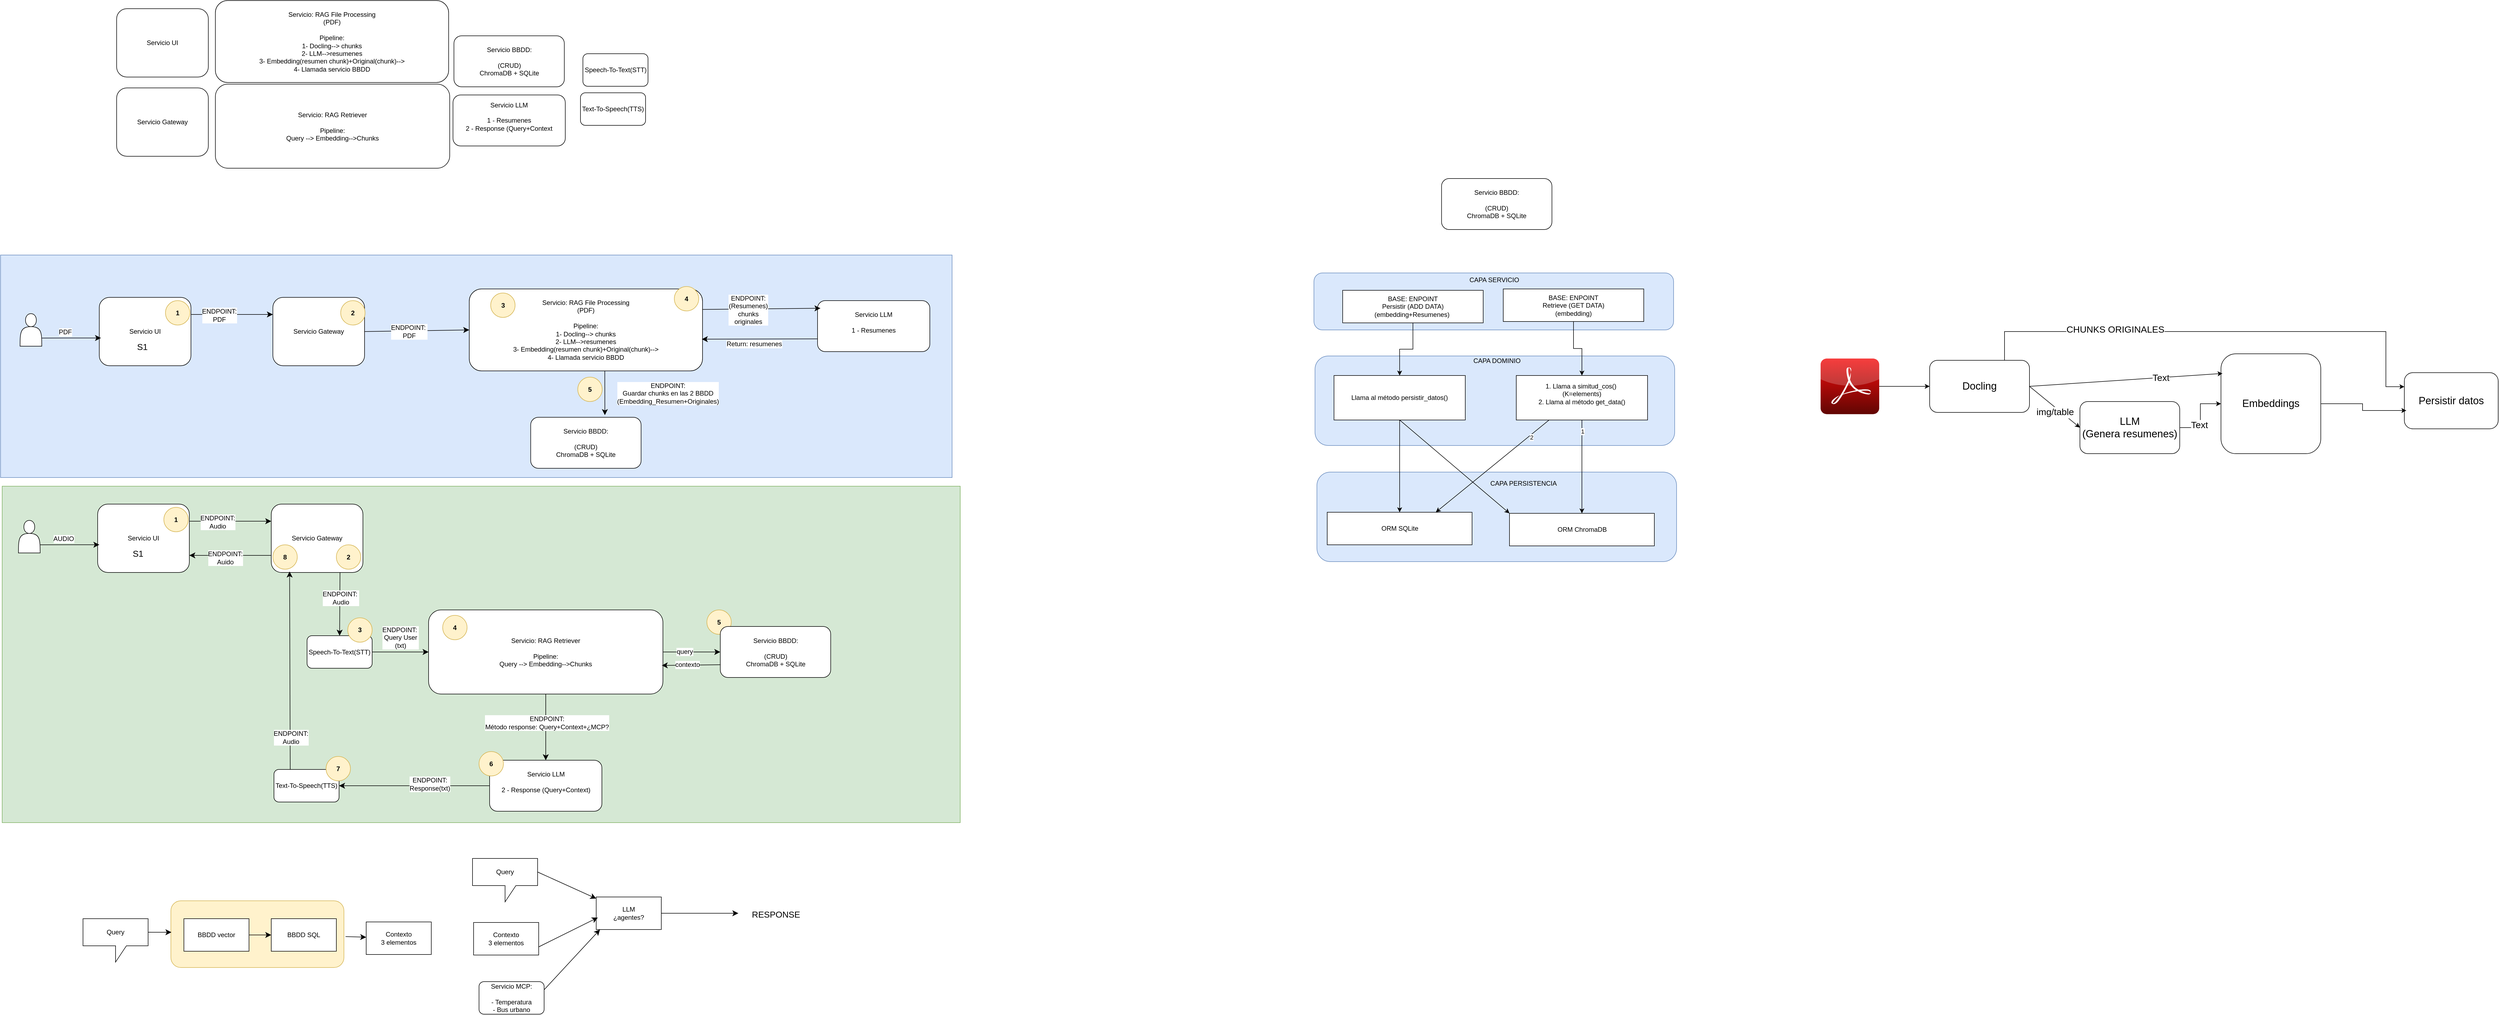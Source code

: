 <mxfile version="27.0.9">
  <diagram id="6TAiVtX3wmoiDkOb27XU" name="VOICE-RAG">
    <mxGraphModel dx="2783" dy="1704" grid="0" gridSize="10" guides="1" tooltips="1" connect="1" arrows="1" fold="1" page="0" pageScale="1" pageWidth="1169" pageHeight="827" math="0" shadow="0">
      <root>
        <mxCell id="0" />
        <mxCell id="1" parent="0" />
        <mxCell id="UU1U56LPJ-xcwm4XLIvG-14" value="" style="rounded=1;whiteSpace=wrap;html=1;fillColor=#dae8fc;strokeColor=#6c8ebf;" vertex="1" parent="1">
          <mxGeometry x="1941.5" y="119" width="663" height="165" as="geometry" />
        </mxCell>
        <mxCell id="UU1U56LPJ-xcwm4XLIvG-13" value="" style="rounded=1;whiteSpace=wrap;html=1;fillColor=#dae8fc;strokeColor=#6c8ebf;" vertex="1" parent="1">
          <mxGeometry x="1938" y="-95" width="663" height="165" as="geometry" />
        </mxCell>
        <mxCell id="UU1U56LPJ-xcwm4XLIvG-10" value="" style="rounded=1;whiteSpace=wrap;html=1;fillColor=#dae8fc;strokeColor=#6c8ebf;" vertex="1" parent="1">
          <mxGeometry x="1936" y="-248" width="663" height="105" as="geometry" />
        </mxCell>
        <mxCell id="UU1U56LPJ-xcwm4XLIvG-3" value="" style="rounded=0;whiteSpace=wrap;html=1;fillColor=#d5e8d4;strokeColor=#82b366;" vertex="1" parent="1">
          <mxGeometry x="-482" y="145" width="1766" height="620" as="geometry" />
        </mxCell>
        <mxCell id="UU1U56LPJ-xcwm4XLIvG-2" value="" style="rounded=0;whiteSpace=wrap;html=1;fillColor=#dae8fc;strokeColor=#6c8ebf;" vertex="1" parent="1">
          <mxGeometry x="-485" y="-281" width="1754" height="410" as="geometry" />
        </mxCell>
        <mxCell id="l8roIDjwj8IK9JrW9ge2-35" value="" style="rounded=1;whiteSpace=wrap;html=1;fillColor=#fff2cc;strokeColor=#d6b656;" parent="1" vertex="1">
          <mxGeometry x="-171" y="909" width="319" height="123" as="geometry" />
        </mxCell>
        <mxCell id="f8DOyf4mHyi-UcWIC6mE-85" style="edgeStyle=none;curved=1;rounded=0;orthogonalLoop=1;jettySize=auto;html=1;exitX=0.581;exitY=1.003;exitDx=0;exitDy=0;fontSize=12;startSize=8;endSize=8;exitPerimeter=0;" parent="1" source="l8roIDjwj8IK9JrW9ge2-1" edge="1">
          <mxGeometry relative="1" as="geometry">
            <mxPoint x="629" y="14" as="targetPoint" />
          </mxGeometry>
        </mxCell>
        <mxCell id="f8DOyf4mHyi-UcWIC6mE-86" value="ENDPOINT:&lt;br&gt;&lt;div&gt;Guardar chunks en las 2 BBDD&lt;/div&gt;&lt;div&gt;(Embedding_Resumen+Originales)&lt;/div&gt;" style="edgeLabel;html=1;align=center;verticalAlign=middle;resizable=0;points=[];fontSize=12;" parent="f8DOyf4mHyi-UcWIC6mE-85" vertex="1" connectable="0">
          <mxGeometry x="-0.276" y="2" relative="1" as="geometry">
            <mxPoint x="114" y="11" as="offset" />
          </mxGeometry>
        </mxCell>
        <mxCell id="l8roIDjwj8IK9JrW9ge2-1" value="Servicio: RAG File Processing&lt;br&gt;(PDF)&lt;br&gt;&lt;br&gt;Pipeline:&lt;br&gt;1- Docling--&amp;gt; chunks&lt;br&gt;2- LLM--&amp;gt;resumenes&lt;br&gt;3- Embedding(resumen chunk)+Original(chunk)--&amp;gt;&lt;br&gt;4- Llamada servicio BBDD" style="rounded=1;whiteSpace=wrap;html=1;" parent="1" vertex="1">
          <mxGeometry x="379" y="-218.5" width="430" height="151" as="geometry" />
        </mxCell>
        <mxCell id="f8DOyf4mHyi-UcWIC6mE-16" style="edgeStyle=none;curved=1;rounded=0;orthogonalLoop=1;jettySize=auto;html=1;exitX=1;exitY=0.5;exitDx=0;exitDy=0;entryX=0;entryY=0.5;entryDx=0;entryDy=0;fontSize=12;startSize=8;endSize=8;" parent="1" source="l8roIDjwj8IK9JrW9ge2-2" target="f8DOyf4mHyi-UcWIC6mE-47" edge="1">
          <mxGeometry relative="1" as="geometry" />
        </mxCell>
        <mxCell id="f8DOyf4mHyi-UcWIC6mE-52" value="query" style="edgeLabel;html=1;align=center;verticalAlign=middle;resizable=0;points=[];fontSize=12;" parent="f8DOyf4mHyi-UcWIC6mE-16" vertex="1" connectable="0">
          <mxGeometry x="-0.241" y="1" relative="1" as="geometry">
            <mxPoint as="offset" />
          </mxGeometry>
        </mxCell>
        <mxCell id="f8DOyf4mHyi-UcWIC6mE-27" style="edgeStyle=none;curved=1;rounded=0;orthogonalLoop=1;jettySize=auto;html=1;exitX=0.5;exitY=1;exitDx=0;exitDy=0;fontSize=12;startSize=8;endSize=8;" parent="1" source="l8roIDjwj8IK9JrW9ge2-2" target="f8DOyf4mHyi-UcWIC6mE-22" edge="1">
          <mxGeometry relative="1" as="geometry" />
        </mxCell>
        <mxCell id="f8DOyf4mHyi-UcWIC6mE-28" value="ENDPOINT:&lt;br&gt;Método response: Query+Context+¿MCP?" style="edgeLabel;html=1;align=center;verticalAlign=middle;resizable=0;points=[];fontSize=12;" parent="f8DOyf4mHyi-UcWIC6mE-27" vertex="1" connectable="0">
          <mxGeometry x="-0.414" y="2" relative="1" as="geometry">
            <mxPoint y="17" as="offset" />
          </mxGeometry>
        </mxCell>
        <mxCell id="l8roIDjwj8IK9JrW9ge2-2" value="Servicio: RAG Retriever&lt;br&gt;&lt;br&gt;Pipeline:&lt;br&gt;Query --&amp;gt; Embedding--&amp;gt;Chunks" style="rounded=1;whiteSpace=wrap;html=1;" parent="1" vertex="1">
          <mxGeometry x="304" y="373" width="432" height="155" as="geometry" />
        </mxCell>
        <mxCell id="l8roIDjwj8IK9JrW9ge2-9" value="Servicio BBDD:&lt;br&gt;&lt;br&gt;(CRUD)&lt;br&gt;ChromaDB + SQLite" style="rounded=1;whiteSpace=wrap;html=1;" parent="1" vertex="1">
          <mxGeometry x="492.25" y="18" width="203.5" height="94" as="geometry" />
        </mxCell>
        <mxCell id="l8roIDjwj8IK9JrW9ge2-26" style="edgeStyle=none;curved=1;rounded=0;orthogonalLoop=1;jettySize=auto;html=1;exitX=1;exitY=0.5;exitDx=0;exitDy=0;fontSize=12;startSize=8;endSize=8;" parent="1" source="l8roIDjwj8IK9JrW9ge2-19" edge="1">
          <mxGeometry relative="1" as="geometry">
            <mxPoint x="875" y="932" as="targetPoint" />
          </mxGeometry>
        </mxCell>
        <mxCell id="l8roIDjwj8IK9JrW9ge2-19" value="LLM&lt;br&gt;¿agentes?" style="rounded=0;whiteSpace=wrap;html=1;" parent="1" vertex="1">
          <mxGeometry x="613" y="902" width="120" height="60" as="geometry" />
        </mxCell>
        <mxCell id="l8roIDjwj8IK9JrW9ge2-22" style="edgeStyle=none;curved=1;rounded=0;orthogonalLoop=1;jettySize=auto;html=1;exitX=0;exitY=0;exitDx=120;exitDy=25;exitPerimeter=0;fontSize=12;startSize=8;endSize=8;" parent="1" source="l8roIDjwj8IK9JrW9ge2-20" target="l8roIDjwj8IK9JrW9ge2-19" edge="1">
          <mxGeometry relative="1" as="geometry" />
        </mxCell>
        <mxCell id="l8roIDjwj8IK9JrW9ge2-20" value="Query" style="shape=callout;whiteSpace=wrap;html=1;perimeter=calloutPerimeter;" parent="1" vertex="1">
          <mxGeometry x="385" y="831" width="120" height="80" as="geometry" />
        </mxCell>
        <mxCell id="l8roIDjwj8IK9JrW9ge2-21" value="Contexto&lt;br&gt;3 elementos" style="rounded=0;whiteSpace=wrap;html=1;" parent="1" vertex="1">
          <mxGeometry x="387" y="949" width="120" height="60" as="geometry" />
        </mxCell>
        <mxCell id="l8roIDjwj8IK9JrW9ge2-23" style="edgeStyle=none;curved=1;rounded=0;orthogonalLoop=1;jettySize=auto;html=1;exitX=1;exitY=0.75;exitDx=0;exitDy=0;entryX=0.025;entryY=0.633;entryDx=0;entryDy=0;entryPerimeter=0;fontSize=12;startSize=8;endSize=8;" parent="1" source="l8roIDjwj8IK9JrW9ge2-21" target="l8roIDjwj8IK9JrW9ge2-19" edge="1">
          <mxGeometry relative="1" as="geometry" />
        </mxCell>
        <mxCell id="l8roIDjwj8IK9JrW9ge2-24" value="&lt;div&gt;Servicio MCP:&lt;/div&gt;&lt;div&gt;&lt;br&gt;&lt;/div&gt;&lt;div&gt;- Temperatura&lt;/div&gt;&lt;div&gt;- Bus urbano&lt;/div&gt;" style="rounded=1;whiteSpace=wrap;html=1;" parent="1" vertex="1">
          <mxGeometry x="397" y="1058" width="120" height="60" as="geometry" />
        </mxCell>
        <mxCell id="l8roIDjwj8IK9JrW9ge2-25" style="edgeStyle=none;curved=1;rounded=0;orthogonalLoop=1;jettySize=auto;html=1;exitX=1;exitY=0.25;exitDx=0;exitDy=0;entryX=0.058;entryY=1;entryDx=0;entryDy=0;entryPerimeter=0;fontSize=12;startSize=8;endSize=8;" parent="1" source="l8roIDjwj8IK9JrW9ge2-24" target="l8roIDjwj8IK9JrW9ge2-19" edge="1">
          <mxGeometry relative="1" as="geometry" />
        </mxCell>
        <mxCell id="l8roIDjwj8IK9JrW9ge2-27" value="RESPONSE" style="text;html=1;align=center;verticalAlign=middle;resizable=0;points=[];autosize=1;strokeColor=none;fillColor=none;fontSize=16;" parent="1" vertex="1">
          <mxGeometry x="890" y="918" width="107" height="31" as="geometry" />
        </mxCell>
        <mxCell id="l8roIDjwj8IK9JrW9ge2-32" style="edgeStyle=none;curved=1;rounded=0;orthogonalLoop=1;jettySize=auto;html=1;exitX=0;exitY=0;exitDx=120;exitDy=25;exitPerimeter=0;fontSize=12;startSize=8;endSize=8;" parent="1" source="l8roIDjwj8IK9JrW9ge2-28" edge="1">
          <mxGeometry relative="1" as="geometry">
            <mxPoint x="-170" y="967" as="targetPoint" />
          </mxGeometry>
        </mxCell>
        <mxCell id="l8roIDjwj8IK9JrW9ge2-28" value="Query" style="shape=callout;whiteSpace=wrap;html=1;perimeter=calloutPerimeter;" parent="1" vertex="1">
          <mxGeometry x="-333" y="942" width="120" height="80" as="geometry" />
        </mxCell>
        <mxCell id="l8roIDjwj8IK9JrW9ge2-29" value="Contexto&lt;br&gt;3 elementos" style="rounded=0;whiteSpace=wrap;html=1;" parent="1" vertex="1">
          <mxGeometry x="189" y="948" width="120" height="60" as="geometry" />
        </mxCell>
        <mxCell id="l8roIDjwj8IK9JrW9ge2-33" style="edgeStyle=none;curved=1;rounded=0;orthogonalLoop=1;jettySize=auto;html=1;exitX=1;exitY=0.5;exitDx=0;exitDy=0;entryX=0;entryY=0.5;entryDx=0;entryDy=0;fontSize=12;startSize=8;endSize=8;" parent="1" source="l8roIDjwj8IK9JrW9ge2-30" target="l8roIDjwj8IK9JrW9ge2-31" edge="1">
          <mxGeometry relative="1" as="geometry" />
        </mxCell>
        <mxCell id="l8roIDjwj8IK9JrW9ge2-30" value="BBDD vector" style="rounded=0;whiteSpace=wrap;html=1;" parent="1" vertex="1">
          <mxGeometry x="-147" y="942" width="120" height="60" as="geometry" />
        </mxCell>
        <mxCell id="l8roIDjwj8IK9JrW9ge2-34" style="edgeStyle=none;curved=1;rounded=0;orthogonalLoop=1;jettySize=auto;html=1;fontSize=12;startSize=8;endSize=8;" parent="1" target="l8roIDjwj8IK9JrW9ge2-29" edge="1">
          <mxGeometry relative="1" as="geometry">
            <mxPoint x="151" y="975" as="sourcePoint" />
          </mxGeometry>
        </mxCell>
        <mxCell id="l8roIDjwj8IK9JrW9ge2-31" value="BBDD SQL" style="rounded=0;whiteSpace=wrap;html=1;" parent="1" vertex="1">
          <mxGeometry x="14" y="942" width="120" height="60" as="geometry" />
        </mxCell>
        <mxCell id="f8DOyf4mHyi-UcWIC6mE-11" style="edgeStyle=none;curved=1;rounded=0;orthogonalLoop=1;jettySize=auto;html=1;exitX=1;exitY=0.25;exitDx=0;exitDy=0;entryX=0;entryY=0.25;entryDx=0;entryDy=0;fontSize=12;startSize=8;endSize=8;" parent="1" source="f8DOyf4mHyi-UcWIC6mE-9" target="f8DOyf4mHyi-UcWIC6mE-10" edge="1">
          <mxGeometry relative="1" as="geometry" />
        </mxCell>
        <mxCell id="f8DOyf4mHyi-UcWIC6mE-40" value="ENDPOINT:&lt;br&gt;Audio" style="edgeLabel;html=1;align=center;verticalAlign=middle;resizable=0;points=[];fontSize=12;" parent="f8DOyf4mHyi-UcWIC6mE-11" vertex="1" connectable="0">
          <mxGeometry x="-0.312" y="-1" relative="1" as="geometry">
            <mxPoint as="offset" />
          </mxGeometry>
        </mxCell>
        <mxCell id="f8DOyf4mHyi-UcWIC6mE-9" value="Servicio UI" style="rounded=1;whiteSpace=wrap;html=1;" parent="1" vertex="1">
          <mxGeometry x="-306" y="178" width="169" height="126" as="geometry" />
        </mxCell>
        <mxCell id="f8DOyf4mHyi-UcWIC6mE-13" style="edgeStyle=none;curved=1;rounded=0;orthogonalLoop=1;jettySize=auto;html=1;exitX=1;exitY=0.5;exitDx=0;exitDy=0;fontSize=12;startSize=8;endSize=8;" parent="1" source="f8DOyf4mHyi-UcWIC6mE-21" target="l8roIDjwj8IK9JrW9ge2-2" edge="1">
          <mxGeometry relative="1" as="geometry" />
        </mxCell>
        <mxCell id="f8DOyf4mHyi-UcWIC6mE-19" value="&lt;div&gt;ENDPOINT:&amp;nbsp;&lt;/div&gt;&lt;div&gt;Query User&lt;br&gt;(txt)&lt;/div&gt;" style="edgeLabel;html=1;align=center;verticalAlign=middle;resizable=0;points=[];fontSize=12;" parent="f8DOyf4mHyi-UcWIC6mE-13" vertex="1" connectable="0">
          <mxGeometry x="-0.411" y="-2" relative="1" as="geometry">
            <mxPoint x="21" y="-29" as="offset" />
          </mxGeometry>
        </mxCell>
        <mxCell id="f8DOyf4mHyi-UcWIC6mE-25" style="edgeStyle=none;curved=1;rounded=0;orthogonalLoop=1;jettySize=auto;html=1;exitX=0.75;exitY=1;exitDx=0;exitDy=0;entryX=0.5;entryY=0;entryDx=0;entryDy=0;fontSize=12;startSize=8;endSize=8;" parent="1" source="f8DOyf4mHyi-UcWIC6mE-10" target="f8DOyf4mHyi-UcWIC6mE-21" edge="1">
          <mxGeometry relative="1" as="geometry" />
        </mxCell>
        <mxCell id="f8DOyf4mHyi-UcWIC6mE-26" value="&lt;div&gt;ENDPOINT:&amp;nbsp;&lt;/div&gt;&lt;div&gt;Audio&lt;/div&gt;" style="edgeLabel;html=1;align=center;verticalAlign=middle;resizable=0;points=[];fontSize=12;" parent="f8DOyf4mHyi-UcWIC6mE-25" vertex="1" connectable="0">
          <mxGeometry x="-0.431" y="1" relative="1" as="geometry">
            <mxPoint y="14" as="offset" />
          </mxGeometry>
        </mxCell>
        <mxCell id="f8DOyf4mHyi-UcWIC6mE-41" style="edgeStyle=none;curved=1;rounded=0;orthogonalLoop=1;jettySize=auto;html=1;exitX=0;exitY=0.75;exitDx=0;exitDy=0;entryX=1;entryY=0.75;entryDx=0;entryDy=0;fontSize=12;startSize=8;endSize=8;" parent="1" source="f8DOyf4mHyi-UcWIC6mE-10" target="f8DOyf4mHyi-UcWIC6mE-9" edge="1">
          <mxGeometry relative="1" as="geometry" />
        </mxCell>
        <mxCell id="f8DOyf4mHyi-UcWIC6mE-42" value="ENDPOINT:&lt;br&gt;Auido" style="edgeLabel;html=1;align=center;verticalAlign=middle;resizable=0;points=[];fontSize=12;" parent="f8DOyf4mHyi-UcWIC6mE-41" vertex="1" connectable="0">
          <mxGeometry x="0.125" y="4" relative="1" as="geometry">
            <mxPoint as="offset" />
          </mxGeometry>
        </mxCell>
        <mxCell id="f8DOyf4mHyi-UcWIC6mE-10" value="Servicio Gateway" style="rounded=1;whiteSpace=wrap;html=1;" parent="1" vertex="1">
          <mxGeometry x="14" y="178" width="169" height="126" as="geometry" />
        </mxCell>
        <mxCell id="f8DOyf4mHyi-UcWIC6mE-12" style="edgeStyle=none;curved=1;rounded=0;orthogonalLoop=1;jettySize=auto;html=1;exitX=1;exitY=0.5;exitDx=0;exitDy=0;entryX=0;entryY=0.5;entryDx=0;entryDy=0;fontSize=12;startSize=8;endSize=8;" parent="1" source="f8DOyf4mHyi-UcWIC6mE-61" target="l8roIDjwj8IK9JrW9ge2-1" edge="1">
          <mxGeometry relative="1" as="geometry" />
        </mxCell>
        <mxCell id="f8DOyf4mHyi-UcWIC6mE-18" value="&lt;div&gt;ENDPOINT:&amp;nbsp;&lt;/div&gt;&lt;div&gt;PDF&lt;/div&gt;" style="edgeLabel;html=1;align=center;verticalAlign=middle;resizable=0;points=[];fontSize=12;" parent="f8DOyf4mHyi-UcWIC6mE-12" vertex="1" connectable="0">
          <mxGeometry x="-0.15" y="-1" relative="1" as="geometry">
            <mxPoint as="offset" />
          </mxGeometry>
        </mxCell>
        <mxCell id="f8DOyf4mHyi-UcWIC6mE-20" value="Text-To-Speech(TTS)" style="rounded=1;whiteSpace=wrap;html=1;" parent="1" vertex="1">
          <mxGeometry x="19" y="667" width="120" height="60" as="geometry" />
        </mxCell>
        <mxCell id="f8DOyf4mHyi-UcWIC6mE-21" value="Speech-To-Text(STT)" style="rounded=1;whiteSpace=wrap;html=1;" parent="1" vertex="1">
          <mxGeometry x="80" y="420.5" width="120" height="60" as="geometry" />
        </mxCell>
        <mxCell id="f8DOyf4mHyi-UcWIC6mE-29" style="edgeStyle=none;curved=1;rounded=0;orthogonalLoop=1;jettySize=auto;html=1;exitX=0;exitY=0.5;exitDx=0;exitDy=0;entryX=1;entryY=0.5;entryDx=0;entryDy=0;fontSize=12;startSize=8;endSize=8;" parent="1" source="f8DOyf4mHyi-UcWIC6mE-22" target="f8DOyf4mHyi-UcWIC6mE-20" edge="1">
          <mxGeometry relative="1" as="geometry" />
        </mxCell>
        <mxCell id="f8DOyf4mHyi-UcWIC6mE-30" value="ENDPOINT:&lt;br&gt;Response(txt)" style="edgeLabel;html=1;align=center;verticalAlign=middle;resizable=0;points=[];fontSize=12;" parent="f8DOyf4mHyi-UcWIC6mE-29" vertex="1" connectable="0">
          <mxGeometry x="-0.201" y="-3" relative="1" as="geometry">
            <mxPoint as="offset" />
          </mxGeometry>
        </mxCell>
        <mxCell id="f8DOyf4mHyi-UcWIC6mE-22" value="Servicio LLM&lt;br&gt;&lt;br&gt;&lt;div&gt;2 - Response (Query+Context)&lt;/div&gt;&lt;div&gt;&lt;br&gt;&lt;/div&gt;" style="rounded=1;whiteSpace=wrap;html=1;" parent="1" vertex="1">
          <mxGeometry x="416.5" y="650" width="207" height="94" as="geometry" />
        </mxCell>
        <mxCell id="f8DOyf4mHyi-UcWIC6mE-31" style="edgeStyle=none;curved=1;rounded=0;orthogonalLoop=1;jettySize=auto;html=1;exitX=0.25;exitY=0;exitDx=0;exitDy=0;entryX=0.2;entryY=0.986;entryDx=0;entryDy=0;entryPerimeter=0;fontSize=12;startSize=8;endSize=8;" parent="1" source="f8DOyf4mHyi-UcWIC6mE-20" target="f8DOyf4mHyi-UcWIC6mE-10" edge="1">
          <mxGeometry relative="1" as="geometry" />
        </mxCell>
        <mxCell id="f8DOyf4mHyi-UcWIC6mE-32" value="ENDPOINT:&lt;br&gt;Audio" style="edgeLabel;html=1;align=center;verticalAlign=middle;resizable=0;points=[];fontSize=12;" parent="f8DOyf4mHyi-UcWIC6mE-31" vertex="1" connectable="0">
          <mxGeometry x="-0.677" y="-1" relative="1" as="geometry">
            <mxPoint as="offset" />
          </mxGeometry>
        </mxCell>
        <mxCell id="f8DOyf4mHyi-UcWIC6mE-33" value="1" style="ellipse;whiteSpace=wrap;html=1;aspect=fixed;fillColor=#fff2cc;strokeColor=#d6b656;fontStyle=1" parent="1" vertex="1">
          <mxGeometry x="-184" y="184" width="45" height="45" as="geometry" />
        </mxCell>
        <mxCell id="f8DOyf4mHyi-UcWIC6mE-34" value="2" style="ellipse;whiteSpace=wrap;html=1;aspect=fixed;fillColor=#fff2cc;strokeColor=#d6b656;fontStyle=1" parent="1" vertex="1">
          <mxGeometry x="134" y="253" width="45" height="45" as="geometry" />
        </mxCell>
        <mxCell id="f8DOyf4mHyi-UcWIC6mE-35" value="3" style="ellipse;whiteSpace=wrap;html=1;aspect=fixed;fillColor=#fff2cc;strokeColor=#d6b656;fontStyle=1" parent="1" vertex="1">
          <mxGeometry x="155" y="387.5" width="45" height="45" as="geometry" />
        </mxCell>
        <mxCell id="f8DOyf4mHyi-UcWIC6mE-36" value="4" style="ellipse;whiteSpace=wrap;html=1;aspect=fixed;fillColor=#fff2cc;strokeColor=#d6b656;fontStyle=1" parent="1" vertex="1">
          <mxGeometry x="330" y="383" width="45" height="45" as="geometry" />
        </mxCell>
        <mxCell id="f8DOyf4mHyi-UcWIC6mE-37" value="5" style="ellipse;whiteSpace=wrap;html=1;aspect=fixed;fillColor=#fff2cc;strokeColor=#d6b656;fontStyle=1" parent="1" vertex="1">
          <mxGeometry x="817" y="373" width="45" height="45" as="geometry" />
        </mxCell>
        <mxCell id="f8DOyf4mHyi-UcWIC6mE-38" value="6" style="ellipse;whiteSpace=wrap;html=1;aspect=fixed;fillColor=#fff2cc;strokeColor=#d6b656;fontStyle=1" parent="1" vertex="1">
          <mxGeometry x="397" y="634" width="45" height="45" as="geometry" />
        </mxCell>
        <mxCell id="f8DOyf4mHyi-UcWIC6mE-39" value="7" style="ellipse;whiteSpace=wrap;html=1;aspect=fixed;fillColor=#fff2cc;strokeColor=#d6b656;fontStyle=1" parent="1" vertex="1">
          <mxGeometry x="115" y="643" width="45" height="45" as="geometry" />
        </mxCell>
        <mxCell id="f8DOyf4mHyi-UcWIC6mE-43" value="" style="shape=actor;whiteSpace=wrap;html=1;" parent="1" vertex="1">
          <mxGeometry x="-452" y="208" width="40" height="60" as="geometry" />
        </mxCell>
        <mxCell id="f8DOyf4mHyi-UcWIC6mE-44" style="edgeStyle=none;curved=1;rounded=0;orthogonalLoop=1;jettySize=auto;html=1;exitX=1;exitY=0.75;exitDx=0;exitDy=0;entryX=0.019;entryY=0.594;entryDx=0;entryDy=0;entryPerimeter=0;fontSize=12;startSize=8;endSize=8;" parent="1" source="f8DOyf4mHyi-UcWIC6mE-43" target="f8DOyf4mHyi-UcWIC6mE-9" edge="1">
          <mxGeometry relative="1" as="geometry" />
        </mxCell>
        <mxCell id="f8DOyf4mHyi-UcWIC6mE-45" value="AUDIO" style="edgeLabel;html=1;align=center;verticalAlign=middle;resizable=0;points=[];fontSize=12;" parent="f8DOyf4mHyi-UcWIC6mE-44" vertex="1" connectable="0">
          <mxGeometry x="-0.484" y="-2" relative="1" as="geometry">
            <mxPoint x="15" y="-13" as="offset" />
          </mxGeometry>
        </mxCell>
        <mxCell id="f8DOyf4mHyi-UcWIC6mE-47" value="Servicio BBDD:&lt;br&gt;&lt;br&gt;(CRUD)&lt;br&gt;ChromaDB + SQLite" style="rounded=1;whiteSpace=wrap;html=1;" parent="1" vertex="1">
          <mxGeometry x="841.75" y="403.5" width="203.5" height="94" as="geometry" />
        </mxCell>
        <mxCell id="f8DOyf4mHyi-UcWIC6mE-48" value="8" style="ellipse;whiteSpace=wrap;html=1;aspect=fixed;fillColor=#fff2cc;strokeColor=#d6b656;fontStyle=1" parent="1" vertex="1">
          <mxGeometry x="17" y="253" width="45" height="45" as="geometry" />
        </mxCell>
        <mxCell id="f8DOyf4mHyi-UcWIC6mE-51" style="edgeStyle=none;curved=1;rounded=0;orthogonalLoop=1;jettySize=auto;html=1;exitX=0;exitY=0.75;exitDx=0;exitDy=0;entryX=0.995;entryY=0.66;entryDx=0;entryDy=0;entryPerimeter=0;fontSize=12;startSize=8;endSize=8;" parent="1" source="f8DOyf4mHyi-UcWIC6mE-47" target="l8roIDjwj8IK9JrW9ge2-2" edge="1">
          <mxGeometry relative="1" as="geometry" />
        </mxCell>
        <mxCell id="f8DOyf4mHyi-UcWIC6mE-53" value="contexto" style="edgeLabel;html=1;align=center;verticalAlign=middle;resizable=0;points=[];fontSize=12;" parent="f8DOyf4mHyi-UcWIC6mE-51" vertex="1" connectable="0">
          <mxGeometry x="0.129" y="-1" relative="1" as="geometry">
            <mxPoint as="offset" />
          </mxGeometry>
        </mxCell>
        <mxCell id="f8DOyf4mHyi-UcWIC6mE-56" style="edgeStyle=none;curved=1;rounded=0;orthogonalLoop=1;jettySize=auto;html=1;exitX=1;exitY=0.25;exitDx=0;exitDy=0;entryX=0;entryY=0.25;entryDx=0;entryDy=0;fontSize=12;startSize=8;endSize=8;" parent="1" source="f8DOyf4mHyi-UcWIC6mE-58" target="f8DOyf4mHyi-UcWIC6mE-61" edge="1">
          <mxGeometry relative="1" as="geometry" />
        </mxCell>
        <mxCell id="f8DOyf4mHyi-UcWIC6mE-57" value="ENDPOINT:&lt;br&gt;PDF" style="edgeLabel;html=1;align=center;verticalAlign=middle;resizable=0;points=[];fontSize=12;" parent="f8DOyf4mHyi-UcWIC6mE-56" vertex="1" connectable="0">
          <mxGeometry x="-0.312" y="-1" relative="1" as="geometry">
            <mxPoint as="offset" />
          </mxGeometry>
        </mxCell>
        <mxCell id="f8DOyf4mHyi-UcWIC6mE-58" value="Servicio UI" style="rounded=1;whiteSpace=wrap;html=1;" parent="1" vertex="1">
          <mxGeometry x="-303" y="-203" width="169" height="126" as="geometry" />
        </mxCell>
        <mxCell id="f8DOyf4mHyi-UcWIC6mE-61" value="Servicio Gateway" style="rounded=1;whiteSpace=wrap;html=1;" parent="1" vertex="1">
          <mxGeometry x="17" y="-203" width="169" height="126" as="geometry" />
        </mxCell>
        <mxCell id="f8DOyf4mHyi-UcWIC6mE-62" value="1" style="ellipse;whiteSpace=wrap;html=1;aspect=fixed;fillColor=#fff2cc;strokeColor=#d6b656;fontStyle=1" parent="1" vertex="1">
          <mxGeometry x="-181" y="-197" width="45" height="45" as="geometry" />
        </mxCell>
        <mxCell id="f8DOyf4mHyi-UcWIC6mE-63" value="2" style="ellipse;whiteSpace=wrap;html=1;aspect=fixed;fillColor=#fff2cc;strokeColor=#d6b656;fontStyle=1" parent="1" vertex="1">
          <mxGeometry x="142" y="-197" width="45" height="45" as="geometry" />
        </mxCell>
        <mxCell id="f8DOyf4mHyi-UcWIC6mE-64" value="" style="shape=actor;whiteSpace=wrap;html=1;" parent="1" vertex="1">
          <mxGeometry x="-449" y="-173" width="40" height="60" as="geometry" />
        </mxCell>
        <mxCell id="f8DOyf4mHyi-UcWIC6mE-65" style="edgeStyle=none;curved=1;rounded=0;orthogonalLoop=1;jettySize=auto;html=1;exitX=1;exitY=0.75;exitDx=0;exitDy=0;entryX=0.019;entryY=0.594;entryDx=0;entryDy=0;entryPerimeter=0;fontSize=12;startSize=8;endSize=8;" parent="1" source="f8DOyf4mHyi-UcWIC6mE-64" target="f8DOyf4mHyi-UcWIC6mE-58" edge="1">
          <mxGeometry relative="1" as="geometry" />
        </mxCell>
        <mxCell id="f8DOyf4mHyi-UcWIC6mE-66" value="PDF" style="edgeLabel;html=1;align=center;verticalAlign=middle;resizable=0;points=[];fontSize=12;" parent="f8DOyf4mHyi-UcWIC6mE-65" vertex="1" connectable="0">
          <mxGeometry x="-0.484" y="-2" relative="1" as="geometry">
            <mxPoint x="15" y="-13" as="offset" />
          </mxGeometry>
        </mxCell>
        <mxCell id="f8DOyf4mHyi-UcWIC6mE-68" value="Servicio LLM&lt;br&gt;&lt;br&gt;1 - Resumenes&lt;div&gt;&lt;br&gt;&lt;/div&gt;" style="rounded=1;whiteSpace=wrap;html=1;" parent="1" vertex="1">
          <mxGeometry x="1021" y="-197" width="207" height="94" as="geometry" />
        </mxCell>
        <mxCell id="f8DOyf4mHyi-UcWIC6mE-69" value="3" style="ellipse;whiteSpace=wrap;html=1;aspect=fixed;fillColor=#fff2cc;strokeColor=#d6b656;fontStyle=1" parent="1" vertex="1">
          <mxGeometry x="418.5" y="-211" width="45" height="45" as="geometry" />
        </mxCell>
        <mxCell id="f8DOyf4mHyi-UcWIC6mE-70" style="edgeStyle=none;curved=1;rounded=0;orthogonalLoop=1;jettySize=auto;html=1;exitX=1;exitY=0.25;exitDx=0;exitDy=0;entryX=0.026;entryY=0.15;entryDx=0;entryDy=0;entryPerimeter=0;fontSize=12;startSize=8;endSize=8;" parent="1" source="l8roIDjwj8IK9JrW9ge2-1" target="f8DOyf4mHyi-UcWIC6mE-68" edge="1">
          <mxGeometry relative="1" as="geometry" />
        </mxCell>
        <mxCell id="f8DOyf4mHyi-UcWIC6mE-71" value="&lt;div&gt;ENDPOINT:&lt;br&gt;(Resumenes)&lt;/div&gt;&lt;div&gt;chunks&lt;/div&gt;&lt;div&gt;originales&lt;/div&gt;" style="edgeLabel;html=1;align=center;verticalAlign=middle;resizable=0;points=[];fontSize=12;" parent="f8DOyf4mHyi-UcWIC6mE-70" vertex="1" connectable="0">
          <mxGeometry x="-0.334" y="-1" relative="1" as="geometry">
            <mxPoint x="11" as="offset" />
          </mxGeometry>
        </mxCell>
        <mxCell id="f8DOyf4mHyi-UcWIC6mE-72" style="edgeStyle=none;curved=1;rounded=0;orthogonalLoop=1;jettySize=auto;html=1;exitX=0;exitY=0.75;exitDx=0;exitDy=0;entryX=0.997;entryY=0.613;entryDx=0;entryDy=0;entryPerimeter=0;fontSize=12;startSize=8;endSize=8;" parent="1" source="f8DOyf4mHyi-UcWIC6mE-68" target="l8roIDjwj8IK9JrW9ge2-1" edge="1">
          <mxGeometry relative="1" as="geometry" />
        </mxCell>
        <mxCell id="f8DOyf4mHyi-UcWIC6mE-73" value="Return: resumenes" style="edgeLabel;html=1;align=center;verticalAlign=middle;resizable=0;points=[];fontSize=12;" parent="f8DOyf4mHyi-UcWIC6mE-72" vertex="1" connectable="0">
          <mxGeometry x="0.323" y="1" relative="1" as="geometry">
            <mxPoint x="24" y="8" as="offset" />
          </mxGeometry>
        </mxCell>
        <mxCell id="f8DOyf4mHyi-UcWIC6mE-74" value="4" style="ellipse;whiteSpace=wrap;html=1;aspect=fixed;fillColor=#fff2cc;strokeColor=#d6b656;fontStyle=1" parent="1" vertex="1">
          <mxGeometry x="757" y="-223" width="45" height="45" as="geometry" />
        </mxCell>
        <mxCell id="f8DOyf4mHyi-UcWIC6mE-75" value="Servicio LLM&lt;br&gt;&lt;br&gt;&lt;div&gt;1 - Resumenes&lt;/div&gt;&lt;div&gt;2 - Response (Query+Context&lt;/div&gt;&lt;div&gt;&lt;br&gt;&lt;/div&gt;" style="rounded=1;whiteSpace=wrap;html=1;" parent="1" vertex="1">
          <mxGeometry x="349" y="-576" width="207" height="94" as="geometry" />
        </mxCell>
        <mxCell id="f8DOyf4mHyi-UcWIC6mE-76" value="S1" style="text;html=1;align=center;verticalAlign=middle;resizable=0;points=[];autosize=1;strokeColor=none;fillColor=none;fontSize=16;" parent="1" vertex="1">
          <mxGeometry x="-243" y="-128" width="38" height="31" as="geometry" />
        </mxCell>
        <mxCell id="f8DOyf4mHyi-UcWIC6mE-77" value="S1" style="text;html=1;align=center;verticalAlign=middle;resizable=0;points=[];autosize=1;strokeColor=none;fillColor=none;fontSize=16;" parent="1" vertex="1">
          <mxGeometry x="-251" y="253" width="38" height="31" as="geometry" />
        </mxCell>
        <mxCell id="f8DOyf4mHyi-UcWIC6mE-78" value="Servicio UI" style="rounded=1;whiteSpace=wrap;html=1;" parent="1" vertex="1">
          <mxGeometry x="-271" y="-735" width="169" height="126" as="geometry" />
        </mxCell>
        <mxCell id="f8DOyf4mHyi-UcWIC6mE-79" value="Servicio Gateway" style="rounded=1;whiteSpace=wrap;html=1;" parent="1" vertex="1">
          <mxGeometry x="-271" y="-589" width="169" height="126" as="geometry" />
        </mxCell>
        <mxCell id="f8DOyf4mHyi-UcWIC6mE-80" value="Servicio: RAG File Processing&lt;br&gt;(PDF)&lt;br&gt;&lt;br&gt;Pipeline:&lt;br&gt;1- Docling--&amp;gt; chunks&lt;br&gt;2- LLM--&amp;gt;resumenes&lt;br&gt;3- Embedding(resumen chunk)+Original(chunk)--&amp;gt;&lt;br&gt;4- Llamada servicio BBDD" style="rounded=1;whiteSpace=wrap;html=1;" parent="1" vertex="1">
          <mxGeometry x="-89" y="-750" width="430" height="151" as="geometry" />
        </mxCell>
        <mxCell id="f8DOyf4mHyi-UcWIC6mE-81" value="Servicio BBDD:&lt;br&gt;&lt;br&gt;(CRUD)&lt;br&gt;ChromaDB + SQLite" style="rounded=1;whiteSpace=wrap;html=1;" parent="1" vertex="1">
          <mxGeometry x="350.75" y="-685" width="203.5" height="94" as="geometry" />
        </mxCell>
        <mxCell id="f8DOyf4mHyi-UcWIC6mE-82" value="Speech-To-Text(STT)" style="rounded=1;whiteSpace=wrap;html=1;" parent="1" vertex="1">
          <mxGeometry x="588.5" y="-652" width="120" height="60" as="geometry" />
        </mxCell>
        <mxCell id="f8DOyf4mHyi-UcWIC6mE-83" value="Text-To-Speech(TTS)" style="rounded=1;whiteSpace=wrap;html=1;" parent="1" vertex="1">
          <mxGeometry x="584" y="-580" width="120" height="60" as="geometry" />
        </mxCell>
        <mxCell id="f8DOyf4mHyi-UcWIC6mE-88" value="5" style="ellipse;whiteSpace=wrap;html=1;aspect=fixed;fillColor=#fff2cc;strokeColor=#d6b656;fontStyle=1" parent="1" vertex="1">
          <mxGeometry x="579" y="-56" width="45" height="45" as="geometry" />
        </mxCell>
        <mxCell id="f8DOyf4mHyi-UcWIC6mE-89" value="Servicio: RAG Retriever&lt;br&gt;&lt;br&gt;Pipeline:&lt;br&gt;Query --&amp;gt; Embedding--&amp;gt;Chunks" style="rounded=1;whiteSpace=wrap;html=1;" parent="1" vertex="1">
          <mxGeometry x="-89" y="-596" width="432" height="155" as="geometry" />
        </mxCell>
        <mxCell id="UU1U56LPJ-xcwm4XLIvG-4" value="Servicio BBDD:&lt;br&gt;&lt;br&gt;(CRUD)&lt;br&gt;ChromaDB + SQLite" style="rounded=1;whiteSpace=wrap;html=1;" vertex="1" parent="1">
          <mxGeometry x="2171.25" y="-422" width="203.5" height="94" as="geometry" />
        </mxCell>
        <mxCell id="UU1U56LPJ-xcwm4XLIvG-5" value="ORM SQLite" style="rounded=0;whiteSpace=wrap;html=1;" vertex="1" parent="1">
          <mxGeometry x="1960.5" y="193" width="267" height="60" as="geometry" />
        </mxCell>
        <mxCell id="UU1U56LPJ-xcwm4XLIvG-17" style="edgeStyle=orthogonalEdgeStyle;rounded=0;orthogonalLoop=1;jettySize=auto;html=1;exitX=0.5;exitY=1;exitDx=0;exitDy=0;" edge="1" parent="1" source="UU1U56LPJ-xcwm4XLIvG-6" target="UU1U56LPJ-xcwm4XLIvG-5">
          <mxGeometry relative="1" as="geometry" />
        </mxCell>
        <mxCell id="UU1U56LPJ-xcwm4XLIvG-6" value="Llama al método persistir_datos()" style="rounded=0;whiteSpace=wrap;html=1;" vertex="1" parent="1">
          <mxGeometry x="1973" y="-59" width="242" height="82" as="geometry" />
        </mxCell>
        <mxCell id="UU1U56LPJ-xcwm4XLIvG-49" style="edgeStyle=orthogonalEdgeStyle;rounded=0;orthogonalLoop=1;jettySize=auto;html=1;exitX=0.5;exitY=1;exitDx=0;exitDy=0;entryX=0.5;entryY=0;entryDx=0;entryDy=0;" edge="1" parent="1" source="UU1U56LPJ-xcwm4XLIvG-7" target="UU1U56LPJ-xcwm4XLIvG-6">
          <mxGeometry relative="1" as="geometry" />
        </mxCell>
        <mxCell id="UU1U56LPJ-xcwm4XLIvG-7" value="BASE: ENPOINT&lt;br&gt;Persistir (ADD DATA)&lt;br&gt;(embedding+Resumenes)&amp;nbsp;" style="rounded=0;whiteSpace=wrap;html=1;" vertex="1" parent="1">
          <mxGeometry x="1989" y="-216" width="259" height="60" as="geometry" />
        </mxCell>
        <mxCell id="UU1U56LPJ-xcwm4XLIvG-50" style="edgeStyle=orthogonalEdgeStyle;rounded=0;orthogonalLoop=1;jettySize=auto;html=1;exitX=0.5;exitY=1;exitDx=0;exitDy=0;entryX=0.5;entryY=0;entryDx=0;entryDy=0;" edge="1" parent="1" source="UU1U56LPJ-xcwm4XLIvG-8" target="UU1U56LPJ-xcwm4XLIvG-18">
          <mxGeometry relative="1" as="geometry" />
        </mxCell>
        <mxCell id="UU1U56LPJ-xcwm4XLIvG-8" value="BASE: ENPOINT&lt;br&gt;Retrieve (GET DATA)&lt;div&gt;(embedding)&lt;/div&gt;" style="rounded=0;whiteSpace=wrap;html=1;" vertex="1" parent="1">
          <mxGeometry x="2285" y="-218.5" width="259" height="60" as="geometry" />
        </mxCell>
        <mxCell id="UU1U56LPJ-xcwm4XLIvG-11" value="CAPA SERVICIO" style="text;html=1;align=center;verticalAlign=middle;resizable=0;points=[];autosize=1;strokeColor=none;fillColor=none;" vertex="1" parent="1">
          <mxGeometry x="2212.5" y="-248" width="110" height="26" as="geometry" />
        </mxCell>
        <mxCell id="UU1U56LPJ-xcwm4XLIvG-12" value="CAPA DOMINIO" style="text;html=1;align=center;verticalAlign=middle;resizable=0;points=[];autosize=1;strokeColor=none;fillColor=none;" vertex="1" parent="1">
          <mxGeometry x="2220.5" y="-99" width="105" height="26" as="geometry" />
        </mxCell>
        <mxCell id="UU1U56LPJ-xcwm4XLIvG-15" value="CAPA PERSISTENCIA" style="text;html=1;align=center;verticalAlign=middle;resizable=0;points=[];autosize=1;strokeColor=none;fillColor=none;" vertex="1" parent="1">
          <mxGeometry x="2252" y="127" width="140" height="26" as="geometry" />
        </mxCell>
        <mxCell id="UU1U56LPJ-xcwm4XLIvG-16" value="ORM ChromaDB" style="rounded=0;whiteSpace=wrap;html=1;" vertex="1" parent="1">
          <mxGeometry x="2296.5" y="195" width="267" height="60" as="geometry" />
        </mxCell>
        <mxCell id="UU1U56LPJ-xcwm4XLIvG-19" style="edgeStyle=orthogonalEdgeStyle;rounded=0;orthogonalLoop=1;jettySize=auto;html=1;exitX=0.5;exitY=1;exitDx=0;exitDy=0;" edge="1" parent="1" source="UU1U56LPJ-xcwm4XLIvG-18" target="UU1U56LPJ-xcwm4XLIvG-16">
          <mxGeometry relative="1" as="geometry" />
        </mxCell>
        <mxCell id="UU1U56LPJ-xcwm4XLIvG-22" value="1" style="edgeLabel;html=1;align=center;verticalAlign=middle;resizable=0;points=[];" vertex="1" connectable="0" parent="UU1U56LPJ-xcwm4XLIvG-19">
          <mxGeometry x="-0.756" y="1" relative="1" as="geometry">
            <mxPoint as="offset" />
          </mxGeometry>
        </mxCell>
        <mxCell id="UU1U56LPJ-xcwm4XLIvG-18" value="&lt;div&gt;1. Llama a simitud_cos()&amp;nbsp;&lt;/div&gt;&lt;div&gt;(K=elements)&lt;/div&gt;2. Llama al método get_data()&lt;div&gt;&lt;div&gt;&lt;br&gt;&lt;/div&gt;&lt;/div&gt;" style="rounded=0;whiteSpace=wrap;html=1;" vertex="1" parent="1">
          <mxGeometry x="2309" y="-59" width="242" height="82" as="geometry" />
        </mxCell>
        <mxCell id="UU1U56LPJ-xcwm4XLIvG-20" value="" style="endArrow=classic;html=1;rounded=0;exitX=0.5;exitY=1;exitDx=0;exitDy=0;entryX=0;entryY=0;entryDx=0;entryDy=0;" edge="1" parent="1" source="UU1U56LPJ-xcwm4XLIvG-6" target="UU1U56LPJ-xcwm4XLIvG-16">
          <mxGeometry width="50" height="50" relative="1" as="geometry">
            <mxPoint x="2147" y="-29" as="sourcePoint" />
            <mxPoint x="2197" y="-79" as="targetPoint" />
          </mxGeometry>
        </mxCell>
        <mxCell id="UU1U56LPJ-xcwm4XLIvG-21" value="" style="endArrow=classic;html=1;rounded=0;exitX=0.25;exitY=1;exitDx=0;exitDy=0;entryX=0.75;entryY=0;entryDx=0;entryDy=0;" edge="1" parent="1" source="UU1U56LPJ-xcwm4XLIvG-18" target="UU1U56LPJ-xcwm4XLIvG-5">
          <mxGeometry width="50" height="50" relative="1" as="geometry">
            <mxPoint x="2147" y="-29" as="sourcePoint" />
            <mxPoint x="2197" y="-79" as="targetPoint" />
          </mxGeometry>
        </mxCell>
        <mxCell id="UU1U56LPJ-xcwm4XLIvG-23" value="2" style="edgeLabel;html=1;align=center;verticalAlign=middle;resizable=0;points=[];" vertex="1" connectable="0" parent="UU1U56LPJ-xcwm4XLIvG-21">
          <mxGeometry x="-0.654" y="3" relative="1" as="geometry">
            <mxPoint x="1" as="offset" />
          </mxGeometry>
        </mxCell>
        <mxCell id="UU1U56LPJ-xcwm4XLIvG-28" value="" style="dashed=0;outlineConnect=0;html=1;align=center;labelPosition=center;verticalLabelPosition=bottom;verticalAlign=top;shape=mxgraph.webicons.adobe_pdf;fillColor=#F40C0C;gradientColor=#610603" vertex="1" parent="1">
          <mxGeometry x="2870" y="-90.2" width="108" height="102.4" as="geometry" />
        </mxCell>
        <mxCell id="UU1U56LPJ-xcwm4XLIvG-46" style="edgeStyle=orthogonalEdgeStyle;rounded=0;orthogonalLoop=1;jettySize=auto;html=1;exitX=0.75;exitY=0;exitDx=0;exitDy=0;entryX=0;entryY=0.25;entryDx=0;entryDy=0;" edge="1" parent="1" source="UU1U56LPJ-xcwm4XLIvG-29" target="UU1U56LPJ-xcwm4XLIvG-39">
          <mxGeometry relative="1" as="geometry">
            <Array as="points">
              <mxPoint x="3209" y="-140" />
              <mxPoint x="3912" y="-140" />
              <mxPoint x="3912" y="-38" />
            </Array>
          </mxGeometry>
        </mxCell>
        <mxCell id="UU1U56LPJ-xcwm4XLIvG-47" value="CHUNKS ORIGINALES" style="edgeLabel;html=1;align=center;verticalAlign=middle;resizable=0;points=[];fontSize=17;" vertex="1" connectable="0" parent="UU1U56LPJ-xcwm4XLIvG-46">
          <mxGeometry x="-0.421" y="3" relative="1" as="geometry">
            <mxPoint x="-1" as="offset" />
          </mxGeometry>
        </mxCell>
        <mxCell id="UU1U56LPJ-xcwm4XLIvG-29" value="Docling" style="rounded=1;whiteSpace=wrap;html=1;fontSize=19;" vertex="1" parent="1">
          <mxGeometry x="3071" y="-87" width="184" height="96" as="geometry" />
        </mxCell>
        <mxCell id="UU1U56LPJ-xcwm4XLIvG-37" style="edgeStyle=orthogonalEdgeStyle;rounded=0;orthogonalLoop=1;jettySize=auto;html=1;exitX=1;exitY=0.5;exitDx=0;exitDy=0;entryX=0;entryY=0.5;entryDx=0;entryDy=0;" edge="1" parent="1" source="UU1U56LPJ-xcwm4XLIvG-30" target="UU1U56LPJ-xcwm4XLIvG-31">
          <mxGeometry relative="1" as="geometry" />
        </mxCell>
        <mxCell id="UU1U56LPJ-xcwm4XLIvG-38" value="Text" style="edgeLabel;html=1;align=center;verticalAlign=middle;resizable=0;points=[];fontSize=17;" vertex="1" connectable="0" parent="UU1U56LPJ-xcwm4XLIvG-37">
          <mxGeometry x="-0.288" y="2" relative="1" as="geometry">
            <mxPoint as="offset" />
          </mxGeometry>
        </mxCell>
        <mxCell id="UU1U56LPJ-xcwm4XLIvG-30" value="LLM&lt;div&gt;(Genera resumenes)&lt;/div&gt;" style="rounded=1;whiteSpace=wrap;html=1;fontSize=19;" vertex="1" parent="1">
          <mxGeometry x="3348" y="-11" width="184" height="96" as="geometry" />
        </mxCell>
        <mxCell id="UU1U56LPJ-xcwm4XLIvG-31" value="Embeddings" style="rounded=1;whiteSpace=wrap;html=1;fontSize=19;" vertex="1" parent="1">
          <mxGeometry x="3608" y="-99" width="184" height="184" as="geometry" />
        </mxCell>
        <mxCell id="UU1U56LPJ-xcwm4XLIvG-33" value="" style="endArrow=classic;html=1;rounded=0;exitX=1;exitY=0.5;exitDx=0;exitDy=0;entryX=0.015;entryY=0.197;entryDx=0;entryDy=0;entryPerimeter=0;" edge="1" parent="1" source="UU1U56LPJ-xcwm4XLIvG-29" target="UU1U56LPJ-xcwm4XLIvG-31">
          <mxGeometry width="50" height="50" relative="1" as="geometry">
            <mxPoint x="3441" y="35" as="sourcePoint" />
            <mxPoint x="3608.0" y="-80" as="targetPoint" />
          </mxGeometry>
        </mxCell>
        <mxCell id="UU1U56LPJ-xcwm4XLIvG-34" value="Text" style="edgeLabel;html=1;align=center;verticalAlign=middle;resizable=0;points=[];fontSize=17;" vertex="1" connectable="0" parent="UU1U56LPJ-xcwm4XLIvG-33">
          <mxGeometry x="0.363" y="-1" relative="1" as="geometry">
            <mxPoint x="-1" as="offset" />
          </mxGeometry>
        </mxCell>
        <mxCell id="UU1U56LPJ-xcwm4XLIvG-35" value="" style="endArrow=classic;html=1;rounded=0;exitX=1;exitY=0.5;exitDx=0;exitDy=0;entryX=0;entryY=0.5;entryDx=0;entryDy=0;" edge="1" parent="1" source="UU1U56LPJ-xcwm4XLIvG-29" target="UU1U56LPJ-xcwm4XLIvG-30">
          <mxGeometry width="50" height="50" relative="1" as="geometry">
            <mxPoint x="3441" y="35" as="sourcePoint" />
            <mxPoint x="3491" y="-15" as="targetPoint" />
          </mxGeometry>
        </mxCell>
        <mxCell id="UU1U56LPJ-xcwm4XLIvG-36" value="img/table" style="edgeLabel;html=1;align=center;verticalAlign=middle;resizable=0;points=[];fontSize=17;" vertex="1" connectable="0" parent="UU1U56LPJ-xcwm4XLIvG-35">
          <mxGeometry x="-0.276" y="-2" relative="1" as="geometry">
            <mxPoint x="14" y="19" as="offset" />
          </mxGeometry>
        </mxCell>
        <mxCell id="UU1U56LPJ-xcwm4XLIvG-39" value="Persistir datos" style="rounded=1;whiteSpace=wrap;html=1;fontSize=19;" vertex="1" parent="1">
          <mxGeometry x="3946" y="-64.25" width="173" height="103.5" as="geometry" />
        </mxCell>
        <mxCell id="UU1U56LPJ-xcwm4XLIvG-44" style="edgeStyle=orthogonalEdgeStyle;rounded=0;orthogonalLoop=1;jettySize=auto;html=1;exitX=1;exitY=0.5;exitDx=0;exitDy=0;entryX=0.021;entryY=0.674;entryDx=0;entryDy=0;entryPerimeter=0;" edge="1" parent="1" source="UU1U56LPJ-xcwm4XLIvG-31" target="UU1U56LPJ-xcwm4XLIvG-39">
          <mxGeometry relative="1" as="geometry" />
        </mxCell>
        <mxCell id="UU1U56LPJ-xcwm4XLIvG-48" value="" style="endArrow=classic;html=1;rounded=0;entryX=0;entryY=0.5;entryDx=0;entryDy=0;" edge="1" parent="1" source="UU1U56LPJ-xcwm4XLIvG-28" target="UU1U56LPJ-xcwm4XLIvG-29">
          <mxGeometry width="50" height="50" relative="1" as="geometry">
            <mxPoint x="2987" y="-43" as="sourcePoint" />
            <mxPoint x="3046" y="-140" as="targetPoint" />
          </mxGeometry>
        </mxCell>
      </root>
    </mxGraphModel>
  </diagram>
</mxfile>

